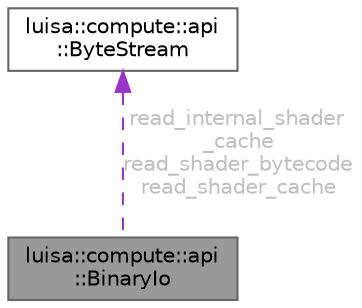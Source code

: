 digraph "luisa::compute::api::BinaryIo"
{
 // LATEX_PDF_SIZE
  bgcolor="transparent";
  edge [fontname=Helvetica,fontsize=10,labelfontname=Helvetica,labelfontsize=10];
  node [fontname=Helvetica,fontsize=10,shape=box,height=0.2,width=0.4];
  Node1 [id="Node000001",label="luisa::compute::api\l::BinaryIo",height=0.2,width=0.4,color="gray40", fillcolor="grey60", style="filled", fontcolor="black",tooltip=" "];
  Node2 -> Node1 [id="edge1_Node000001_Node000002",dir="back",color="darkorchid3",style="dashed",tooltip=" ",label=" read_internal_shader\l_cache\nread_shader_bytecode\nread_shader_cache",fontcolor="grey" ];
  Node2 [id="Node000002",label="luisa::compute::api\l::ByteStream",height=0.2,width=0.4,color="gray40", fillcolor="white", style="filled",URL="$structluisa_1_1compute_1_1api_1_1_byte_stream.html",tooltip=" "];
}
